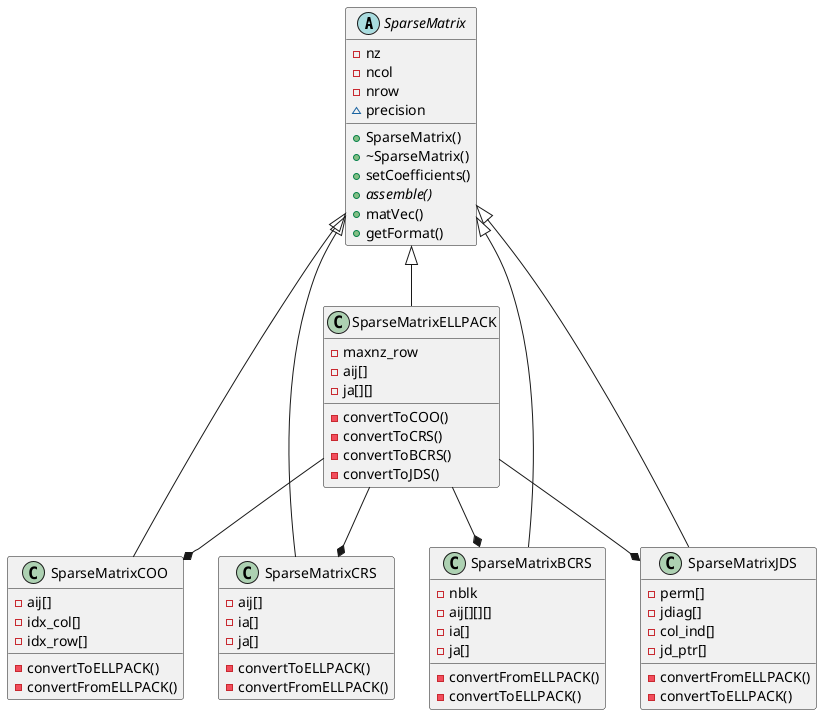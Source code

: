 @startuml

' ------------------------------ Abstract Class ----------------------------- '
abstract class "SparseMatrix"

' Attributes
SparseMatrix : - nz
SparseMatrix : - ncol
SparseMatrix : - nrow
SparseMatrix : ~ precision

' Methods
SparseMatrix : + SparseMatrix()
SparseMatrix : + ~SparseMatrix()
SparseMatrix : + setCoefficients()
SparseMatrix : + {abstract} assemble()
SparseMatrix : + matVec()
SparseMatrix : + getFormat()

' Sub-classes
SparseMatrix <|-- SparseMatrixCOO
SparseMatrix <|-- SparseMatrixELLPACK
SparseMatrix <|-- SparseMatrixCRS
SparseMatrix <|-- SparseMatrixBCRS
SparseMatrix <|-- SparseMatrixJDS

' -------------------------------- COO Format ------------------------------- '
class SparseMatrixCOO

' Attributes
SparseMatrixCOO : - aij[]
SparseMatrixCOO : - idx_col[]
SparseMatrixCOO : - idx_row[]

' Methods
SparseMatrixCOO : - convertToELLPACK()
SparseMatrixCOO : - convertFromELLPACK()

' Relationships
SparseMatrixELLPACK --* SparseMatrixCOO

' -------------------------------- CRS Format ------------------------------- '
class SparseMatrixCRS

' Attributes
SparseMatrixCRS : - aij[]
SparseMatrixCRS : - ia[]
SparseMatrixCRS : - ja[]

' Methods
SparseMatrixCRS : - convertToELLPACK()
SparseMatrixCRS : - convertFromELLPACK()

' Relationships
SparseMatrixELLPACK --* SparseMatrixCRS 

' ------------------------------- BCRS Format ------------------------------- '
class SparseMatrixBCRS

' Attributes
SparseMatrixBCRS : - nblk
SparseMatrixBCRS : - aij[][][]
SparseMatrixBCRS : - ia[]
SparseMatrixBCRS : - ja[]

' Methods
SparseMatrixBCRS : - convertFromELLPACK()
SparseMatrixBCRS : - convertToELLPACK()

' Relationships
SparseMatrixELLPACK --* SparseMatrixBCRS 

' ------------------------------ ELLPACK Format ----------------------------- '
class SparseMatrixELLPACK

' Attributes
SparseMatrixELLPACK : - maxnz_row
SparseMatrixELLPACK : - aij[]
SparseMatrixELLPACK : - ja[][]

' Methods
SparseMatrixELLPACK : - convertToCOO()
SparseMatrixELLPACK : - convertToCRS()
SparseMatrixELLPACK : - convertToBCRS()
SparseMatrixELLPACK : - convertToJDS()

' Relationships

' -------------------------------- JDS Format ------------------------------- '
class SparseMatrixJDS

' Attributes
SparseMatrixJDS : - perm[]
SparseMatrixJDS : - jdiag[]
SparseMatrixJDS : - col_ind[]
SparseMatrixJDS : - jd_ptr[]

' Methods
SparseMatrixJDS : - convertFromELLPACK()
SparseMatrixJDS : - convertToELLPACK()

'Relationships
SparseMatrixELLPACK --* SparseMatrixJDS

@enduml
